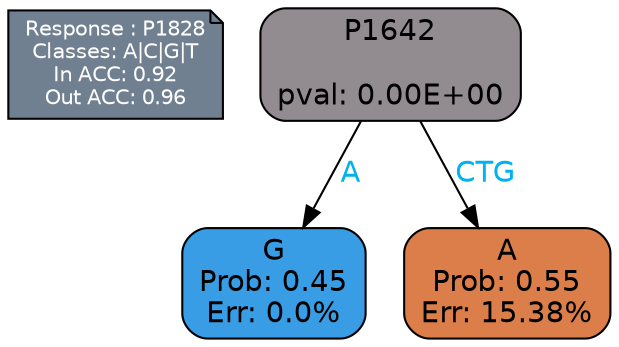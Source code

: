 digraph Tree {
node [shape=box, style="filled, rounded", color="black", fontname=helvetica] ;
graph [ranksep=equally, splines=polylines, bgcolor=transparent, dpi=600] ;
edge [fontname=helvetica] ;
LEGEND [label="Response : P1828
Classes: A|C|G|T
In ACC: 0.92
Out ACC: 0.96
",shape=note,align=left,style=filled,fillcolor="slategray",fontcolor="white",fontsize=10];1 [label="P1642

pval: 0.00E+00", fillcolor="#928c90"] ;
2 [label="G
Prob: 0.45
Err: 0.0%", fillcolor="#399de5"] ;
3 [label="A
Prob: 0.55
Err: 15.38%", fillcolor="#db7e4a"] ;
1 -> 2 [label="A",fontcolor=deepskyblue2] ;
1 -> 3 [label="CTG",fontcolor=deepskyblue2] ;
{rank = same; 2;3;}{rank = same; LEGEND;1;}}
